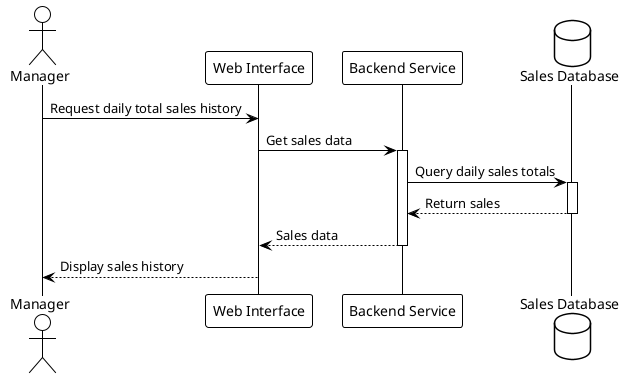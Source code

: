 @startuml
!theme plain

actor Manager
participant "Web Interface" as Web
participant "Backend Service" as Backend
database "Sales Database" as DB

Manager -> Web: Request daily total sales history
Web -> Backend: Get sales data
activate Backend
Backend -> DB: Query daily sales totals
activate DB
DB --> Backend: Return sales
deactivate DB
Backend --> Web: Sales data
deactivate Backend
Web --> Manager: Display sales history
@enduml